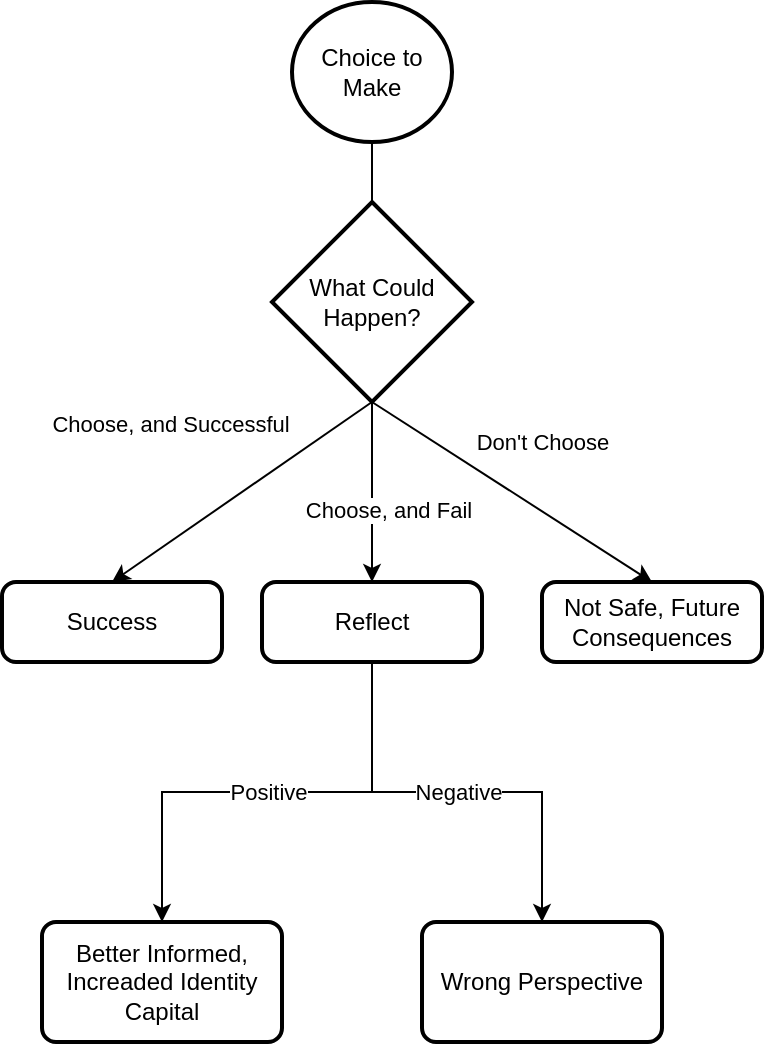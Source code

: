 <mxfile version="20.5.1" type="onedrive"><diagram id="n4L2a9O9gco6IXwV9ybj" name="Page-1"><mxGraphModel grid="1" page="1" gridSize="10" guides="1" tooltips="1" connect="1" arrows="1" fold="1" pageScale="1" pageWidth="827" pageHeight="1169" math="0" shadow="0"><root><mxCell id="0"/><mxCell id="1" parent="0"/><mxCell id="zhkPZGpdLddaRwOZK_73-2" value="What Could Happen?" style="strokeWidth=2;html=1;shape=mxgraph.flowchart.decision;whiteSpace=wrap;spacingRight=4;spacingLeft=4;" vertex="1" parent="1"><mxGeometry x="205" y="190" width="100" height="100" as="geometry"/></mxCell><mxCell id="zhkPZGpdLddaRwOZK_73-3" value="Success" style="rounded=1;whiteSpace=wrap;html=1;absoluteArcSize=1;arcSize=14;strokeWidth=2;" vertex="1" parent="1"><mxGeometry x="70" y="380" width="110" height="40" as="geometry"/></mxCell><mxCell id="zhkPZGpdLddaRwOZK_73-6" value="Choose, and Successful" style="endArrow=classic;html=1;rounded=0;entryX=0.5;entryY=0;entryDx=0;entryDy=0;exitX=0.5;exitY=1;exitDx=0;exitDy=0;exitPerimeter=0;" edge="1" parent="1" source="zhkPZGpdLddaRwOZK_73-2" target="zhkPZGpdLddaRwOZK_73-3"><mxGeometry x="0.137" y="-49" width="50" height="50" relative="1" as="geometry"><mxPoint x="260" y="430" as="sourcePoint"/><mxPoint x="310" y="380" as="targetPoint"/><mxPoint x="1" as="offset"/></mxGeometry></mxCell><mxCell id="zhkPZGpdLddaRwOZK_73-16" value="Positive" style="edgeStyle=orthogonalEdgeStyle;rounded=0;orthogonalLoop=1;jettySize=auto;html=1;exitX=0.5;exitY=1;exitDx=0;exitDy=0;" edge="1" parent="1" source="zhkPZGpdLddaRwOZK_73-7" target="zhkPZGpdLddaRwOZK_73-14"><mxGeometry relative="1" as="geometry"/></mxCell><mxCell id="zhkPZGpdLddaRwOZK_73-18" value="Negative" style="edgeStyle=orthogonalEdgeStyle;rounded=0;orthogonalLoop=1;jettySize=auto;html=1;exitX=0.5;exitY=1;exitDx=0;exitDy=0;entryX=0.5;entryY=0;entryDx=0;entryDy=0;" edge="1" parent="1" source="zhkPZGpdLddaRwOZK_73-7" target="zhkPZGpdLddaRwOZK_73-17"><mxGeometry relative="1" as="geometry"/></mxCell><mxCell id="zhkPZGpdLddaRwOZK_73-7" value="Reflect" style="rounded=1;whiteSpace=wrap;html=1;absoluteArcSize=1;arcSize=14;strokeWidth=2;" vertex="1" parent="1"><mxGeometry x="200" y="380" width="110" height="40" as="geometry"/></mxCell><mxCell id="zhkPZGpdLddaRwOZK_73-8" value="Choose, and Fail" style="endArrow=classic;html=1;rounded=0;exitX=0.5;exitY=1;exitDx=0;exitDy=0;exitPerimeter=0;entryX=0.5;entryY=0;entryDx=0;entryDy=0;" edge="1" parent="1" source="zhkPZGpdLddaRwOZK_73-2" target="zhkPZGpdLddaRwOZK_73-7"><mxGeometry x="0.204" y="8" width="50" height="50" relative="1" as="geometry"><mxPoint x="260" y="430" as="sourcePoint"/><mxPoint x="310" y="380" as="targetPoint"/><mxPoint as="offset"/></mxGeometry></mxCell><mxCell id="zhkPZGpdLddaRwOZK_73-9" value="" style="endArrow=none;html=1;rounded=0;entryX=0.5;entryY=0;entryDx=0;entryDy=0;entryPerimeter=0;exitX=0.5;exitY=1;exitDx=0;exitDy=0;exitPerimeter=0;" edge="1" parent="1" source="zhkPZGpdLddaRwOZK_73-21" target="zhkPZGpdLddaRwOZK_73-2"><mxGeometry width="50" height="50" relative="1" as="geometry"><mxPoint x="260" y="430" as="sourcePoint"/><mxPoint x="310" y="380" as="targetPoint"/></mxGeometry></mxCell><mxCell id="zhkPZGpdLddaRwOZK_73-12" value="Not Safe, Future Consequences" style="rounded=1;whiteSpace=wrap;html=1;absoluteArcSize=1;arcSize=14;strokeWidth=2;" vertex="1" parent="1"><mxGeometry x="340" y="380" width="110" height="40" as="geometry"/></mxCell><mxCell id="zhkPZGpdLddaRwOZK_73-13" value="Don't Choose" style="endArrow=classic;html=1;rounded=0;entryX=0.5;entryY=0;entryDx=0;entryDy=0;exitX=0.5;exitY=1;exitDx=0;exitDy=0;exitPerimeter=0;" edge="1" parent="1" source="zhkPZGpdLddaRwOZK_73-2" target="zhkPZGpdLddaRwOZK_73-12"><mxGeometry x="-0.011" y="29" width="50" height="50" relative="1" as="geometry"><mxPoint x="260" y="430" as="sourcePoint"/><mxPoint x="310" y="380" as="targetPoint"/><mxPoint as="offset"/></mxGeometry></mxCell><mxCell id="zhkPZGpdLddaRwOZK_73-14" value="Better Informed, Increaded Identity Capital" style="rounded=1;whiteSpace=wrap;html=1;absoluteArcSize=1;arcSize=14;strokeWidth=2;" vertex="1" parent="1"><mxGeometry x="90" y="550" width="120" height="60" as="geometry"/></mxCell><mxCell id="zhkPZGpdLddaRwOZK_73-17" value="Wrong Perspective" style="rounded=1;whiteSpace=wrap;html=1;absoluteArcSize=1;arcSize=14;strokeWidth=2;" vertex="1" parent="1"><mxGeometry x="280" y="550" width="120" height="60" as="geometry"/></mxCell><mxCell id="zhkPZGpdLddaRwOZK_73-21" value="Choice to Make" style="strokeWidth=2;html=1;shape=mxgraph.flowchart.start_2;whiteSpace=wrap;spacingLeft=4;spacingRight=4;" vertex="1" parent="1"><mxGeometry x="215" y="90" width="80" height="70" as="geometry"/></mxCell></root></mxGraphModel></diagram></mxfile>